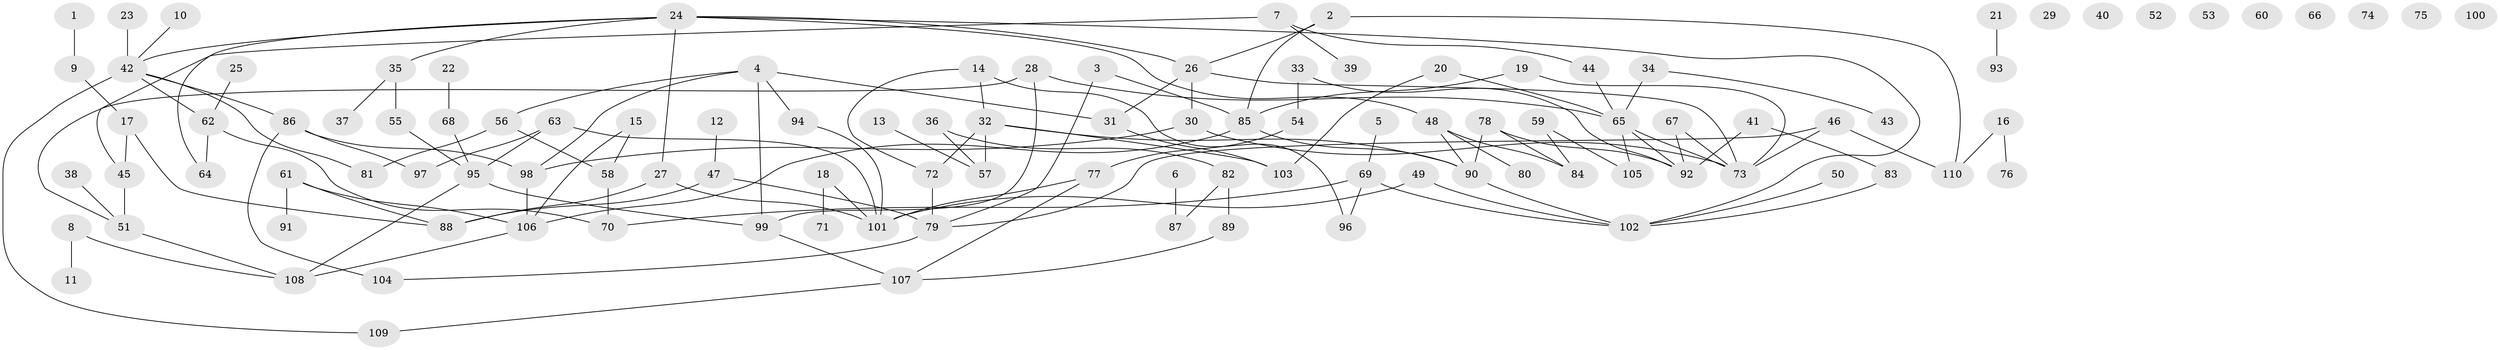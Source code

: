 // Generated by graph-tools (version 1.1) at 2025/25/03/09/25 03:25:14]
// undirected, 110 vertices, 140 edges
graph export_dot {
graph [start="1"]
  node [color=gray90,style=filled];
  1;
  2;
  3;
  4;
  5;
  6;
  7;
  8;
  9;
  10;
  11;
  12;
  13;
  14;
  15;
  16;
  17;
  18;
  19;
  20;
  21;
  22;
  23;
  24;
  25;
  26;
  27;
  28;
  29;
  30;
  31;
  32;
  33;
  34;
  35;
  36;
  37;
  38;
  39;
  40;
  41;
  42;
  43;
  44;
  45;
  46;
  47;
  48;
  49;
  50;
  51;
  52;
  53;
  54;
  55;
  56;
  57;
  58;
  59;
  60;
  61;
  62;
  63;
  64;
  65;
  66;
  67;
  68;
  69;
  70;
  71;
  72;
  73;
  74;
  75;
  76;
  77;
  78;
  79;
  80;
  81;
  82;
  83;
  84;
  85;
  86;
  87;
  88;
  89;
  90;
  91;
  92;
  93;
  94;
  95;
  96;
  97;
  98;
  99;
  100;
  101;
  102;
  103;
  104;
  105;
  106;
  107;
  108;
  109;
  110;
  1 -- 9;
  2 -- 26;
  2 -- 85;
  2 -- 110;
  3 -- 79;
  3 -- 85;
  4 -- 31;
  4 -- 56;
  4 -- 94;
  4 -- 98;
  4 -- 99;
  5 -- 69;
  6 -- 87;
  7 -- 39;
  7 -- 44;
  7 -- 45;
  8 -- 11;
  8 -- 108;
  9 -- 17;
  10 -- 42;
  12 -- 47;
  13 -- 57;
  14 -- 32;
  14 -- 72;
  14 -- 96;
  15 -- 58;
  15 -- 106;
  16 -- 76;
  16 -- 110;
  17 -- 45;
  17 -- 88;
  18 -- 71;
  18 -- 101;
  19 -- 73;
  19 -- 85;
  20 -- 65;
  20 -- 103;
  21 -- 93;
  22 -- 68;
  23 -- 42;
  24 -- 26;
  24 -- 27;
  24 -- 35;
  24 -- 42;
  24 -- 48;
  24 -- 64;
  24 -- 102;
  25 -- 62;
  26 -- 30;
  26 -- 31;
  26 -- 73;
  27 -- 88;
  27 -- 101;
  28 -- 51;
  28 -- 65;
  28 -- 99;
  30 -- 73;
  30 -- 98;
  31 -- 103;
  32 -- 57;
  32 -- 72;
  32 -- 90;
  32 -- 103;
  33 -- 54;
  33 -- 92;
  34 -- 43;
  34 -- 65;
  35 -- 37;
  35 -- 55;
  36 -- 57;
  36 -- 82;
  38 -- 51;
  41 -- 83;
  41 -- 92;
  42 -- 62;
  42 -- 81;
  42 -- 86;
  42 -- 109;
  44 -- 65;
  45 -- 51;
  46 -- 73;
  46 -- 79;
  46 -- 110;
  47 -- 79;
  47 -- 88;
  48 -- 80;
  48 -- 84;
  48 -- 90;
  49 -- 101;
  49 -- 102;
  50 -- 102;
  51 -- 108;
  54 -- 77;
  55 -- 95;
  56 -- 58;
  56 -- 81;
  58 -- 70;
  59 -- 84;
  59 -- 105;
  61 -- 88;
  61 -- 91;
  61 -- 106;
  62 -- 64;
  62 -- 70;
  63 -- 95;
  63 -- 97;
  63 -- 101;
  65 -- 73;
  65 -- 92;
  65 -- 105;
  67 -- 73;
  67 -- 92;
  68 -- 95;
  69 -- 70;
  69 -- 96;
  69 -- 102;
  72 -- 79;
  77 -- 101;
  77 -- 107;
  78 -- 84;
  78 -- 90;
  78 -- 92;
  79 -- 104;
  82 -- 87;
  82 -- 89;
  83 -- 102;
  85 -- 90;
  85 -- 106;
  86 -- 97;
  86 -- 98;
  86 -- 104;
  89 -- 107;
  90 -- 102;
  94 -- 101;
  95 -- 99;
  95 -- 108;
  98 -- 106;
  99 -- 107;
  106 -- 108;
  107 -- 109;
}
